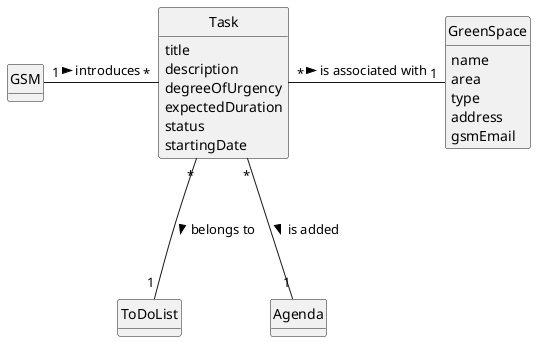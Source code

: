 @startuml
skinparam monochrome true
skinparam packageStyle rectangle
skinparam shadowing false

'left to right direction

skinparam classAttributeIconSize 0

hide circle
hide methods

class GSM {
}

class Task {
    title
    description
    degreeOfUrgency
    expectedDuration
    status
    startingDate
}

'Perguntar sobre Task ter diferentes parâmetros em diferentes US

class ToDoList {
}

class Agenda{
}

'Perguntar sobre green space ainda estar representado neste modelo de domínio
'(se deveria)

class GreenSpace {
    name
    area
    type
    address
    gsmEmail
}

GSM "1" - "*" Task : introduces >

Task "*" --- "1" ToDoList : belongs to >

Task "*" --- "1" Agenda : is added >

Task "*" - "1" GreenSpace : is associated with >

@enduml